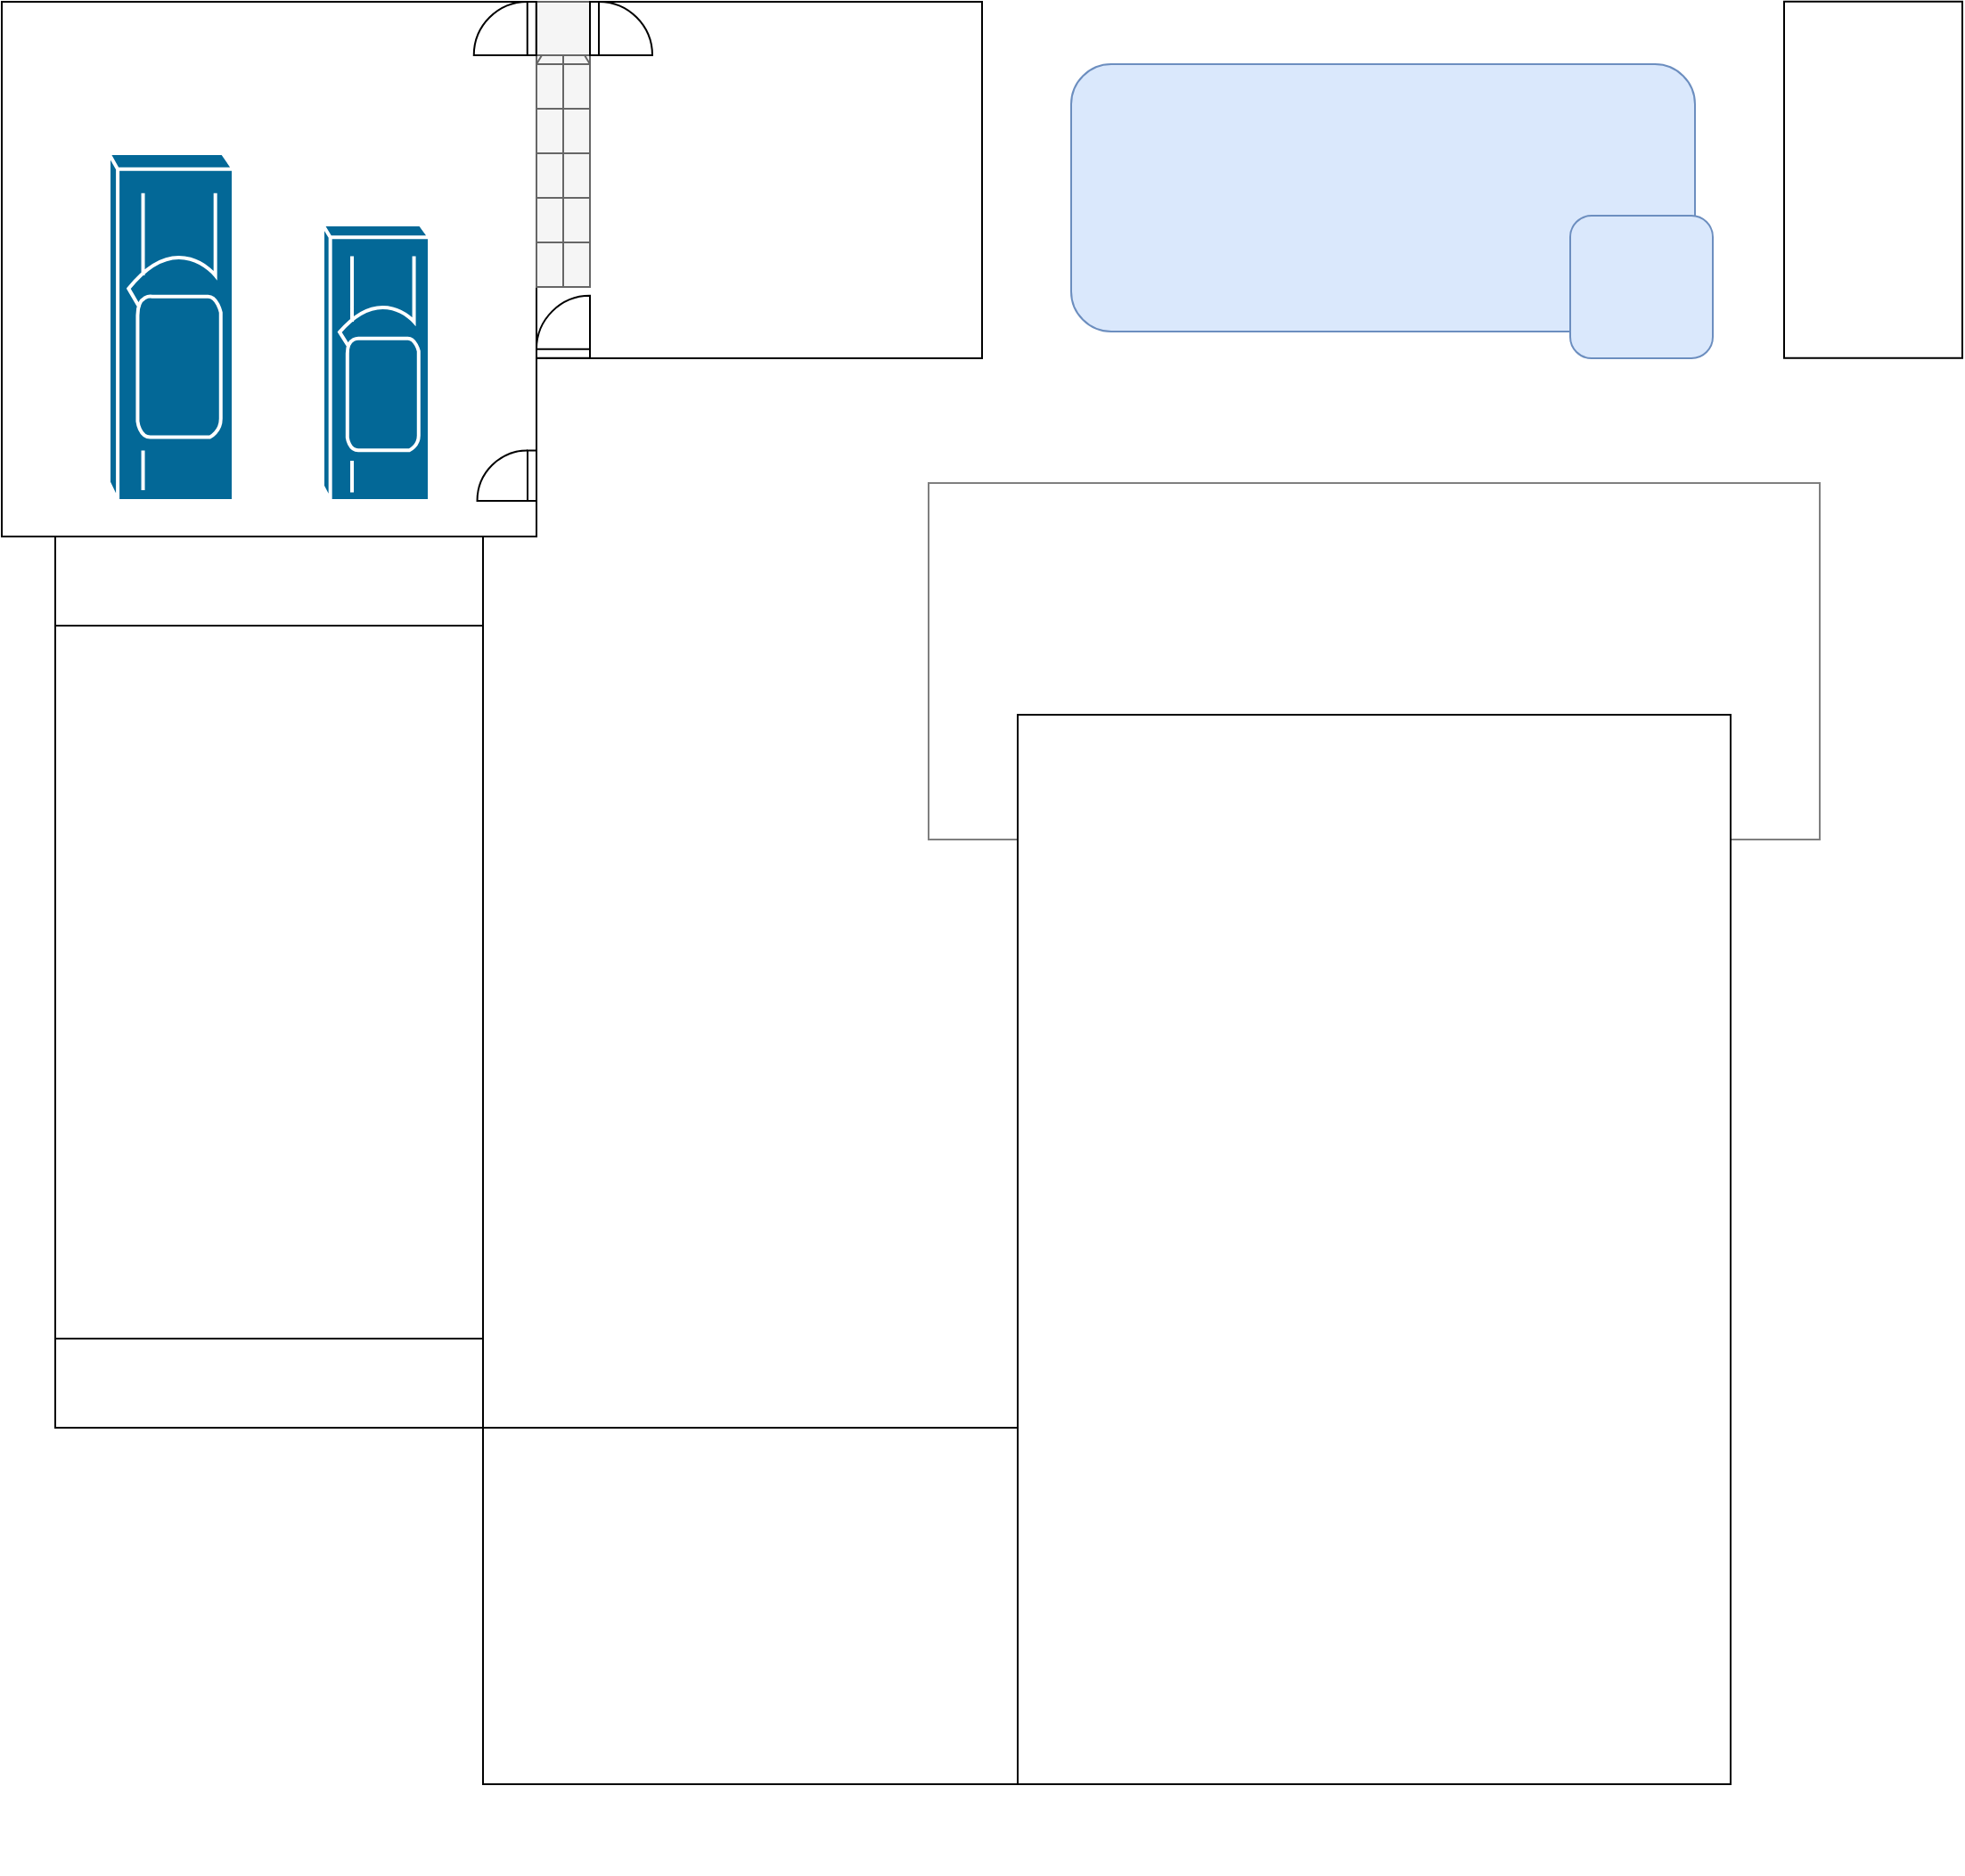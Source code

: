 <mxfile version="20.2.7" type="github">
  <diagram id="_7Dfbz3EUjFL6eM74Pef" name="Page-1">
    <mxGraphModel dx="868" dy="730" grid="1" gridSize="10" guides="1" tooltips="1" connect="1" arrows="1" fold="1" page="1" pageScale="1" pageWidth="850" pageHeight="1100" math="0" shadow="0">
      <root>
        <mxCell id="0" />
        <mxCell id="1" parent="0" />
        <mxCell id="GfFxDOf_tTCWFlTfAi5V-1" value="" style="shape=process;whiteSpace=wrap;html=1;backgroundOutline=1;direction=south;" vertex="1" parent="1">
          <mxGeometry x="30" y="300" width="240" height="500" as="geometry" />
        </mxCell>
        <mxCell id="GfFxDOf_tTCWFlTfAi5V-4" value="" style="whiteSpace=wrap;html=1;" vertex="1" parent="1">
          <mxGeometry x="270" y="800" width="300" height="200" as="geometry" />
        </mxCell>
        <mxCell id="GfFxDOf_tTCWFlTfAi5V-5" value="" style="whiteSpace=wrap;html=1;aspect=fixed;" vertex="1" parent="1">
          <mxGeometry width="300" height="300" as="geometry" />
        </mxCell>
        <mxCell id="GfFxDOf_tTCWFlTfAi5V-10" value="" style="verticalLabelPosition=bottom;html=1;verticalAlign=top;align=center;shape=mxgraph.floorplan.doorLeft;aspect=fixed;direction=north;flipH=1;" vertex="1" parent="1">
          <mxGeometry x="270" y="251.76" width="30" height="28.24" as="geometry" />
        </mxCell>
        <mxCell id="GfFxDOf_tTCWFlTfAi5V-11" value="" style="shape=mxgraph.cisco.misc.car;html=1;pointerEvents=1;dashed=0;fillColor=#036897;strokeColor=#ffffff;strokeWidth=2;verticalLabelPosition=bottom;verticalAlign=top;align=center;outlineConnect=0;direction=north;" vertex="1" parent="1">
          <mxGeometry x="180" y="125" width="60" height="155" as="geometry" />
        </mxCell>
        <mxCell id="GfFxDOf_tTCWFlTfAi5V-12" value="" style="shape=mxgraph.cisco.misc.car;html=1;pointerEvents=1;dashed=0;fillColor=#036897;strokeColor=#ffffff;strokeWidth=2;verticalLabelPosition=bottom;verticalAlign=top;align=center;outlineConnect=0;direction=north;" vertex="1" parent="1">
          <mxGeometry x="60" y="85" width="70" height="195" as="geometry" />
        </mxCell>
        <mxCell id="GfFxDOf_tTCWFlTfAi5V-13" value="" style="whiteSpace=wrap;html=1;" vertex="1" parent="1">
          <mxGeometry x="300" width="250" height="200" as="geometry" />
        </mxCell>
        <mxCell id="GfFxDOf_tTCWFlTfAi5V-27" value="" style="verticalLabelPosition=bottom;html=1;verticalAlign=top;align=center;shape=mxgraph.floorplan.stairs;direction=north;fillColor=#f5f5f5;fontColor=#333333;strokeColor=#666666;" vertex="1" parent="1">
          <mxGeometry x="300" y="10" width="30" height="150" as="geometry" />
        </mxCell>
        <mxCell id="GfFxDOf_tTCWFlTfAi5V-29" value="" style="verticalLabelPosition=bottom;html=1;verticalAlign=top;align=center;shape=mxgraph.floorplan.doorRight;aspect=fixed;flipV=1;" vertex="1" parent="1">
          <mxGeometry x="300" y="168" width="30" height="31.88" as="geometry" />
        </mxCell>
        <mxCell id="GfFxDOf_tTCWFlTfAi5V-30" value="" style="rounded=0;whiteSpace=wrap;html=1;fillColor=#f5f5f5;fontColor=#333333;strokeColor=#666666;" vertex="1" parent="1">
          <mxGeometry x="300" width="30" height="30" as="geometry" />
        </mxCell>
        <mxCell id="GfFxDOf_tTCWFlTfAi5V-31" value="" style="verticalLabelPosition=bottom;html=1;verticalAlign=top;align=center;shape=mxgraph.floorplan.doorRight;aspect=fixed;flipV=0;direction=south;flipH=1;" vertex="1" parent="1">
          <mxGeometry x="330" width="31.88" height="30" as="geometry" />
        </mxCell>
        <mxCell id="GfFxDOf_tTCWFlTfAi5V-32" value="" style="verticalLabelPosition=bottom;html=1;verticalAlign=top;align=center;shape=mxgraph.floorplan.doorRight;aspect=fixed;flipV=0;direction=south;flipH=0;" vertex="1" parent="1">
          <mxGeometry x="268" width="31.88" height="30" as="geometry" />
        </mxCell>
        <mxCell id="GfFxDOf_tTCWFlTfAi5V-34" value="" style="rounded=0;whiteSpace=wrap;html=1;" vertex="1" parent="1">
          <mxGeometry x="1000" y="-0.12" width="100" height="200" as="geometry" />
        </mxCell>
        <mxCell id="GfFxDOf_tTCWFlTfAi5V-38" value="" style="group" vertex="1" connectable="0" parent="1">
          <mxGeometry x="600" y="35" width="360" height="165" as="geometry" />
        </mxCell>
        <mxCell id="GfFxDOf_tTCWFlTfAi5V-6" value="" style="rounded=1;whiteSpace=wrap;html=1;fillColor=#dae8fc;strokeColor=#6c8ebf;" vertex="1" parent="GfFxDOf_tTCWFlTfAi5V-38">
          <mxGeometry width="350" height="150" as="geometry" />
        </mxCell>
        <mxCell id="GfFxDOf_tTCWFlTfAi5V-7" value="" style="rounded=1;whiteSpace=wrap;html=1;fillColor=#dae8fc;strokeColor=#6c8ebf;" vertex="1" parent="GfFxDOf_tTCWFlTfAi5V-38">
          <mxGeometry x="280" y="85" width="80" height="80" as="geometry" />
        </mxCell>
        <mxCell id="GfFxDOf_tTCWFlTfAi5V-40" value="" style="shape=image;html=1;verticalAlign=top;verticalLabelPosition=bottom;labelBackgroundColor=#ffffff;imageAspect=0;aspect=fixed;image=https://cdn1.iconfinder.com/data/icons/hawcons/32/699963-icon-7-soccer-court-128.png;opacity=50;" vertex="1" parent="1">
          <mxGeometry x="16" y="396" width="240" height="240" as="geometry" />
        </mxCell>
        <mxCell id="GfFxDOf_tTCWFlTfAi5V-22" value="" style="shape=image;html=1;verticalAlign=top;verticalLabelPosition=bottom;labelBackgroundColor=#ffffff;imageAspect=0;aspect=fixed;image=https://cdn1.iconfinder.com/data/icons/hawcons/32/700390-icon-20-basketball-hoop-128.png;direction=north;imageBackground=none;sketch=0;" vertex="1" parent="1">
          <mxGeometry y="480" width="80" height="80" as="geometry" />
        </mxCell>
        <mxCell id="GfFxDOf_tTCWFlTfAi5V-48" value="" style="shape=image;html=1;verticalAlign=top;verticalLabelPosition=bottom;labelBackgroundColor=#ffffff;imageAspect=0;aspect=fixed;image=https://cdn0.iconfinder.com/data/icons/phosphor-thin-vol-5/256/wall-thin-128.png;sketch=0;opacity=50;" vertex="1" parent="1">
          <mxGeometry x="-0.12" y="750" width="300" height="300" as="geometry" />
        </mxCell>
        <mxCell id="GfFxDOf_tTCWFlTfAi5V-49" value="" style="rounded=0;whiteSpace=wrap;html=1;sketch=0;opacity=50;" vertex="1" parent="1">
          <mxGeometry x="520" y="270" width="500" height="200" as="geometry" />
        </mxCell>
        <mxCell id="GfFxDOf_tTCWFlTfAi5V-37" value="" style="rounded=0;whiteSpace=wrap;html=1;" vertex="1" parent="1">
          <mxGeometry x="570" y="400" width="400" height="600" as="geometry" />
        </mxCell>
      </root>
    </mxGraphModel>
  </diagram>
</mxfile>
